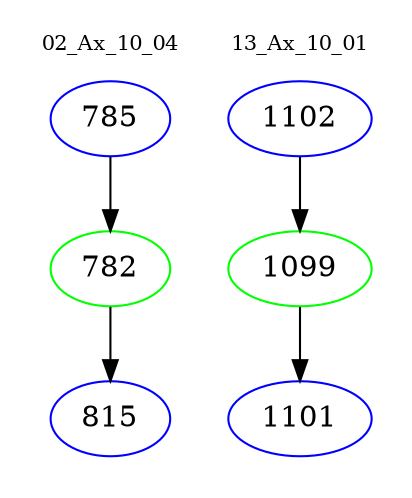 digraph{
subgraph cluster_0 {
color = white
label = "02_Ax_10_04";
fontsize=10;
T0_785 [label="785", color="blue"]
T0_785 -> T0_782 [color="black"]
T0_782 [label="782", color="green"]
T0_782 -> T0_815 [color="black"]
T0_815 [label="815", color="blue"]
}
subgraph cluster_1 {
color = white
label = "13_Ax_10_01";
fontsize=10;
T1_1102 [label="1102", color="blue"]
T1_1102 -> T1_1099 [color="black"]
T1_1099 [label="1099", color="green"]
T1_1099 -> T1_1101 [color="black"]
T1_1101 [label="1101", color="blue"]
}
}
